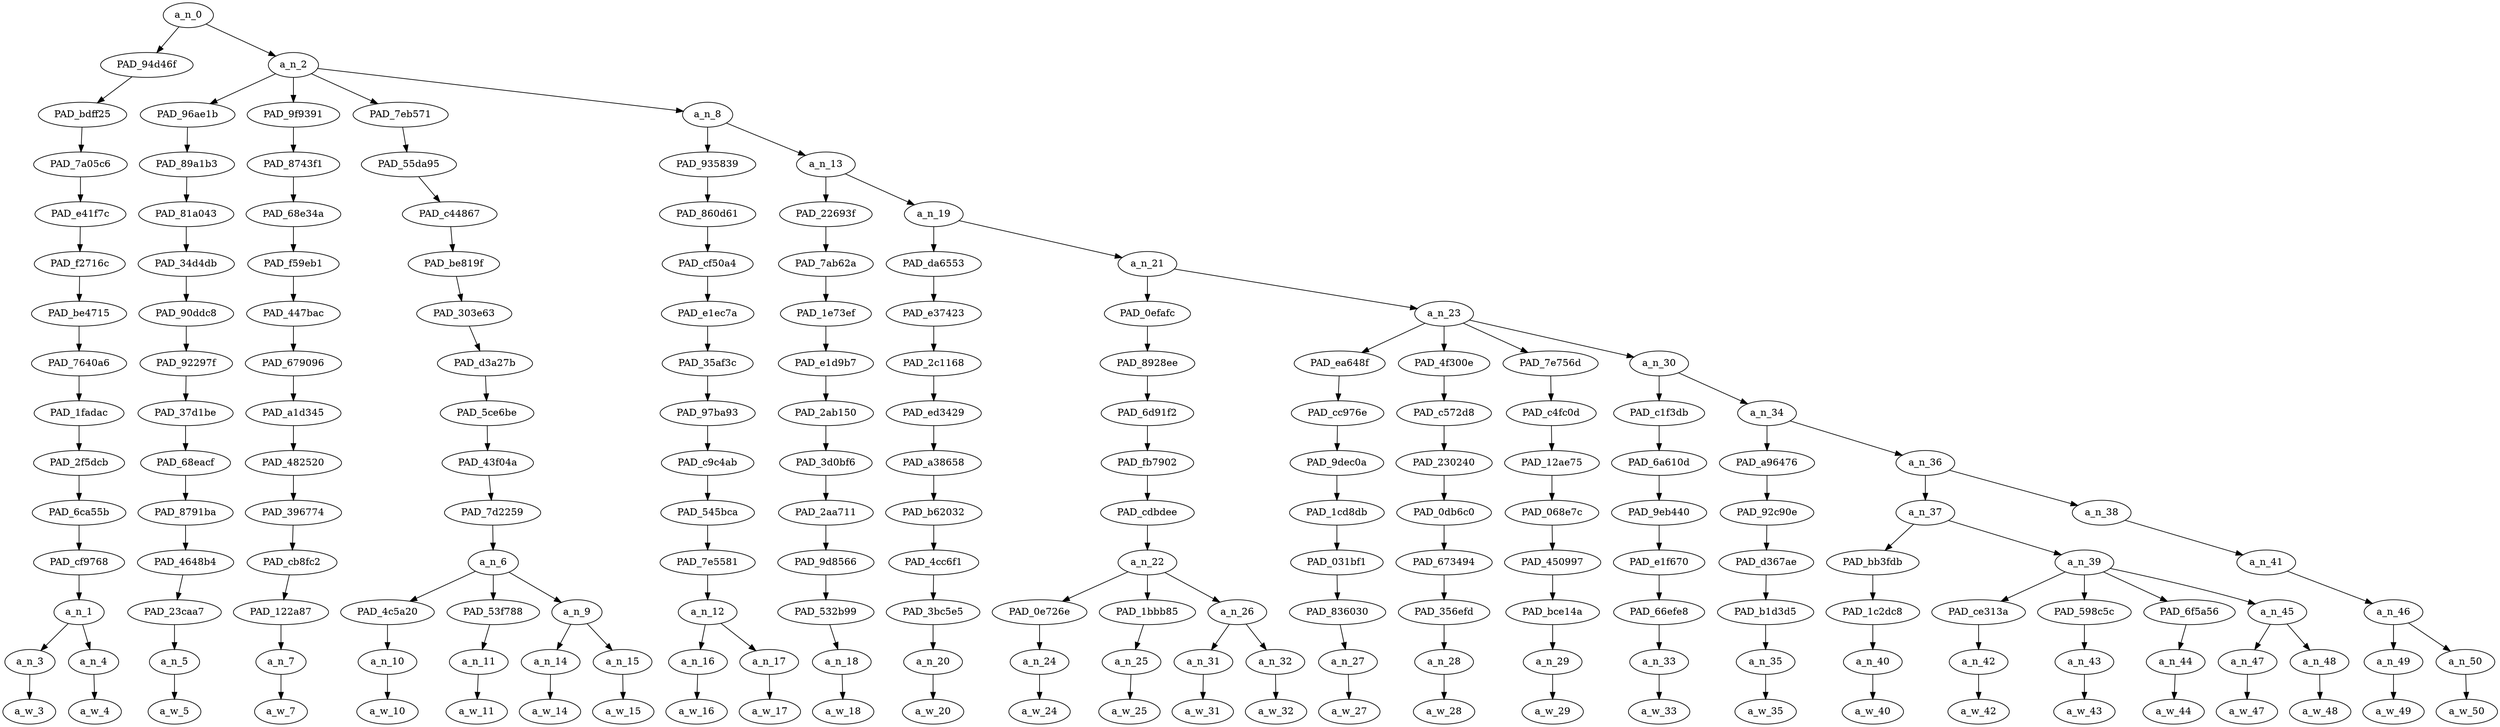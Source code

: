 strict digraph "" {
	a_n_0	[div_dir=1,
		index=0,
		level=14,
		pos="3.2382354736328125,14!",
		text_span="[0, 1, 2, 3, 4, 5, 6, 7, 8, 9, 10, 11, 12, 13, 14, 15, 16, 17, 18, 19, 20, 21, 22, 23, 24, 25, 26, 27, 28]",
		value=1.00000000];
	PAD_94d46f	[div_dir=-1,
		index=0,
		level=13,
		pos="0.5,13!",
		text_span="[0, 1]",
		value=0.05455830];
	a_n_0 -> PAD_94d46f;
	a_n_2	[div_dir=1,
		index=1,
		level=13,
		pos="5.976470947265625,13!",
		text_span="[2, 3, 4, 5, 6, 7, 8, 9, 10, 11, 12, 13, 14, 15, 16, 17, 18, 19, 20, 21, 22, 23, 24, 25, 26, 27, 28]",
		value=0.94533262];
	a_n_0 -> a_n_2;
	PAD_bdff25	[div_dir=-1,
		index=0,
		level=12,
		pos="0.5,12!",
		text_span="[0, 1]",
		value=0.05455830];
	PAD_94d46f -> PAD_bdff25;
	PAD_7a05c6	[div_dir=-1,
		index=0,
		level=11,
		pos="0.5,11!",
		text_span="[0, 1]",
		value=0.05455830];
	PAD_bdff25 -> PAD_7a05c6;
	PAD_e41f7c	[div_dir=-1,
		index=0,
		level=10,
		pos="0.5,10!",
		text_span="[0, 1]",
		value=0.05455830];
	PAD_7a05c6 -> PAD_e41f7c;
	PAD_f2716c	[div_dir=-1,
		index=0,
		level=9,
		pos="0.5,9!",
		text_span="[0, 1]",
		value=0.05455830];
	PAD_e41f7c -> PAD_f2716c;
	PAD_be4715	[div_dir=-1,
		index=0,
		level=8,
		pos="0.5,8!",
		text_span="[0, 1]",
		value=0.05455830];
	PAD_f2716c -> PAD_be4715;
	PAD_7640a6	[div_dir=-1,
		index=0,
		level=7,
		pos="0.5,7!",
		text_span="[0, 1]",
		value=0.05455830];
	PAD_be4715 -> PAD_7640a6;
	PAD_1fadac	[div_dir=-1,
		index=0,
		level=6,
		pos="0.5,6!",
		text_span="[0, 1]",
		value=0.05455830];
	PAD_7640a6 -> PAD_1fadac;
	PAD_2f5dcb	[div_dir=-1,
		index=0,
		level=5,
		pos="0.5,5!",
		text_span="[0, 1]",
		value=0.05455830];
	PAD_1fadac -> PAD_2f5dcb;
	PAD_6ca55b	[div_dir=-1,
		index=0,
		level=4,
		pos="0.5,4!",
		text_span="[0, 1]",
		value=0.05455830];
	PAD_2f5dcb -> PAD_6ca55b;
	PAD_cf9768	[div_dir=-1,
		index=0,
		level=3,
		pos="0.5,3!",
		text_span="[0, 1]",
		value=0.05455830];
	PAD_6ca55b -> PAD_cf9768;
	a_n_1	[div_dir=-1,
		index=0,
		level=2,
		pos="0.5,2!",
		text_span="[0, 1]",
		value=0.05455830];
	PAD_cf9768 -> a_n_1;
	a_n_3	[div_dir=-1,
		index=0,
		level=1,
		pos="0.0,1!",
		text_span="[0]",
		value=0.03410244];
	a_n_1 -> a_n_3;
	a_n_4	[div_dir=1,
		index=1,
		level=1,
		pos="1.0,1!",
		text_span="[1]",
		value=0.02033975];
	a_n_1 -> a_n_4;
	a_w_3	[div_dir=0,
		index=0,
		level=0,
		pos="0,0!",
		text_span="[0]",
		value=ion];
	a_n_3 -> a_w_3;
	a_w_4	[div_dir=0,
		index=1,
		level=0,
		pos="1,0!",
		text_span="[1]",
		value=wanna];
	a_n_4 -> a_w_4;
	PAD_96ae1b	[div_dir=-1,
		index=1,
		level=12,
		pos="2.0,12!",
		text_span="[2]",
		value=0.02026749];
	a_n_2 -> PAD_96ae1b;
	PAD_9f9391	[div_dir=-1,
		index=3,
		level=12,
		pos="7.0,12!",
		text_span="[7]",
		value=0.01647591];
	a_n_2 -> PAD_9f9391;
	PAD_7eb571	[div_dir=1,
		index=2,
		level=12,
		pos="4.833333333333333,12!",
		text_span="[3, 4, 5, 6]",
		value=0.25265501];
	a_n_2 -> PAD_7eb571;
	a_n_8	[div_dir=1,
		index=4,
		level=12,
		pos="10.072550455729166,12!",
		text_span="[8, 9, 10, 11, 12, 13, 14, 15, 16, 17, 18, 19, 20, 21, 22, 23, 24, 25, 26, 27, 28]",
		value=0.65579349];
	a_n_2 -> a_n_8;
	PAD_89a1b3	[div_dir=-1,
		index=1,
		level=11,
		pos="2.0,11!",
		text_span="[2]",
		value=0.02026749];
	PAD_96ae1b -> PAD_89a1b3;
	PAD_81a043	[div_dir=-1,
		index=1,
		level=10,
		pos="2.0,10!",
		text_span="[2]",
		value=0.02026749];
	PAD_89a1b3 -> PAD_81a043;
	PAD_34d4db	[div_dir=-1,
		index=1,
		level=9,
		pos="2.0,9!",
		text_span="[2]",
		value=0.02026749];
	PAD_81a043 -> PAD_34d4db;
	PAD_90ddc8	[div_dir=-1,
		index=1,
		level=8,
		pos="2.0,8!",
		text_span="[2]",
		value=0.02026749];
	PAD_34d4db -> PAD_90ddc8;
	PAD_92297f	[div_dir=-1,
		index=1,
		level=7,
		pos="2.0,7!",
		text_span="[2]",
		value=0.02026749];
	PAD_90ddc8 -> PAD_92297f;
	PAD_37d1be	[div_dir=-1,
		index=1,
		level=6,
		pos="2.0,6!",
		text_span="[2]",
		value=0.02026749];
	PAD_92297f -> PAD_37d1be;
	PAD_68eacf	[div_dir=-1,
		index=1,
		level=5,
		pos="2.0,5!",
		text_span="[2]",
		value=0.02026749];
	PAD_37d1be -> PAD_68eacf;
	PAD_8791ba	[div_dir=-1,
		index=1,
		level=4,
		pos="2.0,4!",
		text_span="[2]",
		value=0.02026749];
	PAD_68eacf -> PAD_8791ba;
	PAD_4648b4	[div_dir=-1,
		index=1,
		level=3,
		pos="2.0,3!",
		text_span="[2]",
		value=0.02026749];
	PAD_8791ba -> PAD_4648b4;
	PAD_23caa7	[div_dir=-1,
		index=1,
		level=2,
		pos="2.0,2!",
		text_span="[2]",
		value=0.02026749];
	PAD_4648b4 -> PAD_23caa7;
	a_n_5	[div_dir=-1,
		index=2,
		level=1,
		pos="2.0,1!",
		text_span="[2]",
		value=0.02026749];
	PAD_23caa7 -> a_n_5;
	a_w_5	[div_dir=0,
		index=2,
		level=0,
		pos="2,0!",
		text_span="[2]",
		value=hear];
	a_n_5 -> a_w_5;
	PAD_8743f1	[div_dir=-1,
		index=3,
		level=11,
		pos="7.0,11!",
		text_span="[7]",
		value=0.01647591];
	PAD_9f9391 -> PAD_8743f1;
	PAD_68e34a	[div_dir=-1,
		index=3,
		level=10,
		pos="7.0,10!",
		text_span="[7]",
		value=0.01647591];
	PAD_8743f1 -> PAD_68e34a;
	PAD_f59eb1	[div_dir=-1,
		index=3,
		level=9,
		pos="7.0,9!",
		text_span="[7]",
		value=0.01647591];
	PAD_68e34a -> PAD_f59eb1;
	PAD_447bac	[div_dir=-1,
		index=3,
		level=8,
		pos="7.0,8!",
		text_span="[7]",
		value=0.01647591];
	PAD_f59eb1 -> PAD_447bac;
	PAD_679096	[div_dir=-1,
		index=3,
		level=7,
		pos="7.0,7!",
		text_span="[7]",
		value=0.01647591];
	PAD_447bac -> PAD_679096;
	PAD_a1d345	[div_dir=-1,
		index=3,
		level=6,
		pos="7.0,6!",
		text_span="[7]",
		value=0.01647591];
	PAD_679096 -> PAD_a1d345;
	PAD_482520	[div_dir=-1,
		index=3,
		level=5,
		pos="7.0,5!",
		text_span="[7]",
		value=0.01647591];
	PAD_a1d345 -> PAD_482520;
	PAD_396774	[div_dir=-1,
		index=3,
		level=4,
		pos="7.0,4!",
		text_span="[7]",
		value=0.01647591];
	PAD_482520 -> PAD_396774;
	PAD_cb8fc2	[div_dir=-1,
		index=3,
		level=3,
		pos="7.0,3!",
		text_span="[7]",
		value=0.01647591];
	PAD_396774 -> PAD_cb8fc2;
	PAD_122a87	[div_dir=-1,
		index=5,
		level=2,
		pos="7.0,2!",
		text_span="[7]",
		value=0.01647591];
	PAD_cb8fc2 -> PAD_122a87;
	a_n_7	[div_dir=-1,
		index=7,
		level=1,
		pos="7.0,1!",
		text_span="[7]",
		value=0.01647591];
	PAD_122a87 -> a_n_7;
	a_w_7	[div_dir=0,
		index=7,
		level=0,
		pos="7,0!",
		text_span="[7]",
		value=now];
	a_n_7 -> a_w_7;
	PAD_55da95	[div_dir=1,
		index=2,
		level=11,
		pos="4.833333333333333,11!",
		text_span="[3, 4, 5, 6]",
		value=0.25265501];
	PAD_7eb571 -> PAD_55da95;
	PAD_c44867	[div_dir=1,
		index=2,
		level=10,
		pos="4.833333333333333,10!",
		text_span="[3, 4, 5, 6]",
		value=0.25265501];
	PAD_55da95 -> PAD_c44867;
	PAD_be819f	[div_dir=1,
		index=2,
		level=9,
		pos="4.833333333333333,9!",
		text_span="[3, 4, 5, 6]",
		value=0.25265501];
	PAD_c44867 -> PAD_be819f;
	PAD_303e63	[div_dir=1,
		index=2,
		level=8,
		pos="4.833333333333333,8!",
		text_span="[3, 4, 5, 6]",
		value=0.25265501];
	PAD_be819f -> PAD_303e63;
	PAD_d3a27b	[div_dir=1,
		index=2,
		level=7,
		pos="4.833333333333333,7!",
		text_span="[3, 4, 5, 6]",
		value=0.25265501];
	PAD_303e63 -> PAD_d3a27b;
	PAD_5ce6be	[div_dir=1,
		index=2,
		level=6,
		pos="4.833333333333333,6!",
		text_span="[3, 4, 5, 6]",
		value=0.25265501];
	PAD_d3a27b -> PAD_5ce6be;
	PAD_43f04a	[div_dir=1,
		index=2,
		level=5,
		pos="4.833333333333333,5!",
		text_span="[3, 4, 5, 6]",
		value=0.25265501];
	PAD_5ce6be -> PAD_43f04a;
	PAD_7d2259	[div_dir=1,
		index=2,
		level=4,
		pos="4.833333333333333,4!",
		text_span="[3, 4, 5, 6]",
		value=0.25265501];
	PAD_43f04a -> PAD_7d2259;
	a_n_6	[div_dir=1,
		index=2,
		level=3,
		pos="4.833333333333333,3!",
		text_span="[3, 4, 5, 6]",
		value=0.25265501];
	PAD_7d2259 -> a_n_6;
	PAD_4c5a20	[div_dir=1,
		index=3,
		level=2,
		pos="5.0,2!",
		text_span="[5]",
		value=0.11695664];
	a_n_6 -> PAD_4c5a20;
	PAD_53f788	[div_dir=-1,
		index=4,
		level=2,
		pos="6.0,2!",
		text_span="[6]",
		value=0.08930340];
	a_n_6 -> PAD_53f788;
	a_n_9	[div_dir=-1,
		index=2,
		level=2,
		pos="3.5,2!",
		text_span="[3, 4]",
		value=0.04622752];
	a_n_6 -> a_n_9;
	a_n_10	[div_dir=1,
		index=5,
		level=1,
		pos="5.0,1!",
		text_span="[5]",
		value=0.11695664];
	PAD_4c5a20 -> a_n_10;
	a_w_10	[div_dir=0,
		index=5,
		level=0,
		pos="5,0!",
		text_span="[5]",
		value=stripper];
	a_n_10 -> a_w_10;
	a_n_11	[div_dir=-1,
		index=6,
		level=1,
		pos="6.0,1!",
		text_span="[6]",
		value=0.08930340];
	PAD_53f788 -> a_n_11;
	a_w_11	[div_dir=0,
		index=6,
		level=0,
		pos="6,0!",
		text_span="[6]",
		value=slander];
	a_n_11 -> a_w_11;
	a_n_14	[div_dir=-1,
		index=3,
		level=1,
		pos="3.0,1!",
		text_span="[3]",
		value=0.01792530];
	a_n_9 -> a_n_14;
	a_n_15	[div_dir=-1,
		index=4,
		level=1,
		pos="4.0,1!",
		text_span="[4]",
		value=0.02820383];
	a_n_9 -> a_n_15;
	a_w_14	[div_dir=0,
		index=3,
		level=0,
		pos="3,0!",
		text_span="[3]",
		value=no];
	a_n_14 -> a_w_14;
	a_w_15	[div_dir=0,
		index=4,
		level=0,
		pos="4,0!",
		text_span="[4]",
		value=more];
	a_n_15 -> a_w_15;
	PAD_935839	[div_dir=-1,
		index=4,
		level=11,
		pos="8.5,11!",
		text_span="[8, 9]",
		value=0.02333444];
	a_n_8 -> PAD_935839;
	a_n_13	[div_dir=1,
		index=5,
		level=11,
		pos="11.645100911458332,11!",
		text_span="[10, 11, 12, 13, 14, 15, 16, 17, 18, 19, 20, 21, 22, 23, 24, 25, 26, 27, 28]",
		value=0.63236711];
	a_n_8 -> a_n_13;
	PAD_860d61	[div_dir=-1,
		index=4,
		level=10,
		pos="8.5,10!",
		text_span="[8, 9]",
		value=0.02333444];
	PAD_935839 -> PAD_860d61;
	PAD_cf50a4	[div_dir=-1,
		index=4,
		level=9,
		pos="8.5,9!",
		text_span="[8, 9]",
		value=0.02333444];
	PAD_860d61 -> PAD_cf50a4;
	PAD_e1ec7a	[div_dir=-1,
		index=4,
		level=8,
		pos="8.5,8!",
		text_span="[8, 9]",
		value=0.02333444];
	PAD_cf50a4 -> PAD_e1ec7a;
	PAD_35af3c	[div_dir=-1,
		index=4,
		level=7,
		pos="8.5,7!",
		text_span="[8, 9]",
		value=0.02333444];
	PAD_e1ec7a -> PAD_35af3c;
	PAD_97ba93	[div_dir=-1,
		index=4,
		level=6,
		pos="8.5,6!",
		text_span="[8, 9]",
		value=0.02333444];
	PAD_35af3c -> PAD_97ba93;
	PAD_c9c4ab	[div_dir=-1,
		index=4,
		level=5,
		pos="8.5,5!",
		text_span="[8, 9]",
		value=0.02333444];
	PAD_97ba93 -> PAD_c9c4ab;
	PAD_545bca	[div_dir=-1,
		index=4,
		level=4,
		pos="8.5,4!",
		text_span="[8, 9]",
		value=0.02333444];
	PAD_c9c4ab -> PAD_545bca;
	PAD_7e5581	[div_dir=-1,
		index=4,
		level=3,
		pos="8.5,3!",
		text_span="[8, 9]",
		value=0.02333444];
	PAD_545bca -> PAD_7e5581;
	a_n_12	[div_dir=-1,
		index=6,
		level=2,
		pos="8.5,2!",
		text_span="[8, 9]",
		value=0.02333444];
	PAD_7e5581 -> a_n_12;
	a_n_16	[div_dir=-1,
		index=8,
		level=1,
		pos="8.0,1!",
		text_span="[8]",
		value=0.01278967];
	a_n_12 -> a_n_16;
	a_n_17	[div_dir=-1,
		index=9,
		level=1,
		pos="9.0,1!",
		text_span="[9]",
		value=0.01051247];
	a_n_12 -> a_n_17;
	a_w_16	[div_dir=0,
		index=8,
		level=0,
		pos="8,0!",
		text_span="[8]",
		value=you];
	a_n_16 -> a_w_16;
	a_w_17	[div_dir=0,
		index=9,
		level=0,
		pos="9,0!",
		text_span="[9]",
		value=all];
	a_n_17 -> a_w_17;
	PAD_22693f	[div_dir=-1,
		index=5,
		level=10,
		pos="10.0,10!",
		text_span="[10]",
		value=0.01177311];
	a_n_13 -> PAD_22693f;
	a_n_19	[div_dir=1,
		index=6,
		level=10,
		pos="13.290201822916666,10!",
		text_span="[11, 12, 13, 14, 15, 16, 17, 18, 19, 20, 21, 22, 23, 24, 25, 26, 27, 28]",
		value=0.62048807];
	a_n_13 -> a_n_19;
	PAD_7ab62a	[div_dir=-1,
		index=5,
		level=9,
		pos="10.0,9!",
		text_span="[10]",
		value=0.01177311];
	PAD_22693f -> PAD_7ab62a;
	PAD_1e73ef	[div_dir=-1,
		index=5,
		level=8,
		pos="10.0,8!",
		text_span="[10]",
		value=0.01177311];
	PAD_7ab62a -> PAD_1e73ef;
	PAD_e1d9b7	[div_dir=-1,
		index=5,
		level=7,
		pos="10.0,7!",
		text_span="[10]",
		value=0.01177311];
	PAD_1e73ef -> PAD_e1d9b7;
	PAD_2ab150	[div_dir=-1,
		index=5,
		level=6,
		pos="10.0,6!",
		text_span="[10]",
		value=0.01177311];
	PAD_e1d9b7 -> PAD_2ab150;
	PAD_3d0bf6	[div_dir=-1,
		index=5,
		level=5,
		pos="10.0,5!",
		text_span="[10]",
		value=0.01177311];
	PAD_2ab150 -> PAD_3d0bf6;
	PAD_2aa711	[div_dir=-1,
		index=5,
		level=4,
		pos="10.0,4!",
		text_span="[10]",
		value=0.01177311];
	PAD_3d0bf6 -> PAD_2aa711;
	PAD_9d8566	[div_dir=-1,
		index=5,
		level=3,
		pos="10.0,3!",
		text_span="[10]",
		value=0.01177311];
	PAD_2aa711 -> PAD_9d8566;
	PAD_532b99	[div_dir=-1,
		index=7,
		level=2,
		pos="10.0,2!",
		text_span="[10]",
		value=0.01177311];
	PAD_9d8566 -> PAD_532b99;
	a_n_18	[div_dir=-1,
		index=10,
		level=1,
		pos="10.0,1!",
		text_span="[10]",
		value=0.01177311];
	PAD_532b99 -> a_n_18;
	a_w_18	[div_dir=0,
		index=10,
		level=0,
		pos="10,0!",
		text_span="[10]",
		value=see];
	a_n_18 -> a_w_18;
	PAD_da6553	[div_dir=-1,
		index=6,
		level=9,
		pos="11.0,9!",
		text_span="[11]",
		value=0.01256707];
	a_n_19 -> PAD_da6553;
	a_n_21	[div_dir=1,
		index=7,
		level=9,
		pos="15.580403645833332,9!",
		text_span="[12, 13, 14, 15, 16, 17, 18, 19, 20, 21, 22, 23, 24, 25, 26, 27, 28]",
		value=0.60780203];
	a_n_19 -> a_n_21;
	PAD_e37423	[div_dir=-1,
		index=6,
		level=8,
		pos="11.0,8!",
		text_span="[11]",
		value=0.01256707];
	PAD_da6553 -> PAD_e37423;
	PAD_2c1168	[div_dir=-1,
		index=6,
		level=7,
		pos="11.0,7!",
		text_span="[11]",
		value=0.01256707];
	PAD_e37423 -> PAD_2c1168;
	PAD_ed3429	[div_dir=-1,
		index=6,
		level=6,
		pos="11.0,6!",
		text_span="[11]",
		value=0.01256707];
	PAD_2c1168 -> PAD_ed3429;
	PAD_a38658	[div_dir=-1,
		index=6,
		level=5,
		pos="11.0,5!",
		text_span="[11]",
		value=0.01256707];
	PAD_ed3429 -> PAD_a38658;
	PAD_b62032	[div_dir=-1,
		index=6,
		level=4,
		pos="11.0,4!",
		text_span="[11]",
		value=0.01256707];
	PAD_a38658 -> PAD_b62032;
	PAD_4cc6f1	[div_dir=-1,
		index=6,
		level=3,
		pos="11.0,3!",
		text_span="[11]",
		value=0.01256707];
	PAD_b62032 -> PAD_4cc6f1;
	PAD_3bc5e5	[div_dir=-1,
		index=8,
		level=2,
		pos="11.0,2!",
		text_span="[11]",
		value=0.01256707];
	PAD_4cc6f1 -> PAD_3bc5e5;
	a_n_20	[div_dir=-1,
		index=11,
		level=1,
		pos="11.0,1!",
		text_span="[11]",
		value=0.01256707];
	PAD_3bc5e5 -> a_n_20;
	a_w_20	[div_dir=0,
		index=11,
		level=0,
		pos="11,0!",
		text_span="[11]",
		value=why];
	a_n_20 -> a_w_20;
	PAD_0efafc	[div_dir=-1,
		index=7,
		level=8,
		pos="13.166666666666666,8!",
		text_span="[12, 13, 14, 15]",
		value=0.06312539];
	a_n_21 -> PAD_0efafc;
	a_n_23	[div_dir=1,
		index=8,
		level=8,
		pos="17.994140625,8!",
		text_span="[16, 17, 18, 19, 20, 21, 22, 23, 24, 25, 26, 27, 28]",
		value=0.54454379];
	a_n_21 -> a_n_23;
	PAD_8928ee	[div_dir=-1,
		index=7,
		level=7,
		pos="13.166666666666666,7!",
		text_span="[12, 13, 14, 15]",
		value=0.06312539];
	PAD_0efafc -> PAD_8928ee;
	PAD_6d91f2	[div_dir=-1,
		index=7,
		level=6,
		pos="13.166666666666666,6!",
		text_span="[12, 13, 14, 15]",
		value=0.06312539];
	PAD_8928ee -> PAD_6d91f2;
	PAD_fb7902	[div_dir=-1,
		index=7,
		level=5,
		pos="13.166666666666666,5!",
		text_span="[12, 13, 14, 15]",
		value=0.06312539];
	PAD_6d91f2 -> PAD_fb7902;
	PAD_cdbdee	[div_dir=-1,
		index=7,
		level=4,
		pos="13.166666666666666,4!",
		text_span="[12, 13, 14, 15]",
		value=0.06312539];
	PAD_fb7902 -> PAD_cdbdee;
	a_n_22	[div_dir=-1,
		index=7,
		level=3,
		pos="13.166666666666666,3!",
		text_span="[12, 13, 14, 15]",
		value=0.06312539];
	PAD_cdbdee -> a_n_22;
	PAD_0e726e	[div_dir=-1,
		index=9,
		level=2,
		pos="12.0,2!",
		text_span="[12]",
		value=0.01569514];
	a_n_22 -> PAD_0e726e;
	PAD_1bbb85	[div_dir=-1,
		index=10,
		level=2,
		pos="13.0,2!",
		text_span="[13]",
		value=0.01109660];
	a_n_22 -> PAD_1bbb85;
	a_n_26	[div_dir=1,
		index=11,
		level=2,
		pos="14.5,2!",
		text_span="[14, 15]",
		value=0.03629300];
	a_n_22 -> a_n_26;
	a_n_24	[div_dir=-1,
		index=12,
		level=1,
		pos="12.0,1!",
		text_span="[12]",
		value=0.01569514];
	PAD_0e726e -> a_n_24;
	a_w_24	[div_dir=0,
		index=12,
		level=0,
		pos="12,0!",
		text_span="[12]",
		value=we];
	a_n_24 -> a_w_24;
	a_n_25	[div_dir=-1,
		index=13,
		level=1,
		pos="13.0,1!",
		text_span="[13]",
		value=0.01109660];
	PAD_1bbb85 -> a_n_25;
	a_w_25	[div_dir=0,
		index=13,
		level=0,
		pos="13,0!",
		text_span="[13]",
		value=still];
	a_n_25 -> a_w_25;
	a_n_31	[div_dir=-1,
		index=14,
		level=1,
		pos="14.0,1!",
		text_span="[14]",
		value=0.01337749];
	a_n_26 -> a_n_31;
	a_n_32	[div_dir=1,
		index=15,
		level=1,
		pos="15.0,1!",
		text_span="[15]",
		value=0.02291458];
	a_n_26 -> a_n_32;
	a_w_31	[div_dir=0,
		index=14,
		level=0,
		pos="14,0!",
		text_span="[14]",
		value=in];
	a_n_31 -> a_w_31;
	a_w_32	[div_dir=0,
		index=15,
		level=0,
		pos="15,0!",
		text_span="[15]",
		value=business];
	a_n_32 -> a_w_32;
	PAD_ea648f	[div_dir=-1,
		index=8,
		level=7,
		pos="16.0,7!",
		text_span="[16]",
		value=0.02647569];
	a_n_23 -> PAD_ea648f;
	PAD_4f300e	[div_dir=1,
		index=9,
		level=7,
		pos="17.0,7!",
		text_span="[17]",
		value=0.05850176];
	a_n_23 -> PAD_4f300e;
	PAD_7e756d	[div_dir=-1,
		index=10,
		level=7,
		pos="18.0,7!",
		text_span="[18]",
		value=0.03740930];
	a_n_23 -> PAD_7e756d;
	a_n_30	[div_dir=1,
		index=11,
		level=7,
		pos="20.9765625,7!",
		text_span="[19, 20, 21, 22, 23, 24, 25, 26, 27, 28]",
		value=0.42198824];
	a_n_23 -> a_n_30;
	PAD_cc976e	[div_dir=-1,
		index=8,
		level=6,
		pos="16.0,6!",
		text_span="[16]",
		value=0.02647569];
	PAD_ea648f -> PAD_cc976e;
	PAD_9dec0a	[div_dir=-1,
		index=8,
		level=5,
		pos="16.0,5!",
		text_span="[16]",
		value=0.02647569];
	PAD_cc976e -> PAD_9dec0a;
	PAD_1cd8db	[div_dir=-1,
		index=8,
		level=4,
		pos="16.0,4!",
		text_span="[16]",
		value=0.02647569];
	PAD_9dec0a -> PAD_1cd8db;
	PAD_031bf1	[div_dir=-1,
		index=8,
		level=3,
		pos="16.0,3!",
		text_span="[16]",
		value=0.02647569];
	PAD_1cd8db -> PAD_031bf1;
	PAD_836030	[div_dir=-1,
		index=12,
		level=2,
		pos="16.0,2!",
		text_span="[16]",
		value=0.02647569];
	PAD_031bf1 -> PAD_836030;
	a_n_27	[div_dir=-1,
		index=16,
		level=1,
		pos="16.0,1!",
		text_span="[16]",
		value=0.02647569];
	PAD_836030 -> a_n_27;
	a_w_27	[div_dir=0,
		index=16,
		level=0,
		pos="16,0!",
		text_span="[16]",
		value=💀];
	a_n_27 -> a_w_27;
	PAD_c572d8	[div_dir=1,
		index=9,
		level=6,
		pos="17.0,6!",
		text_span="[17]",
		value=0.05850176];
	PAD_4f300e -> PAD_c572d8;
	PAD_230240	[div_dir=1,
		index=9,
		level=5,
		pos="17.0,5!",
		text_span="[17]",
		value=0.05850176];
	PAD_c572d8 -> PAD_230240;
	PAD_0db6c0	[div_dir=1,
		index=9,
		level=4,
		pos="17.0,4!",
		text_span="[17]",
		value=0.05850176];
	PAD_230240 -> PAD_0db6c0;
	PAD_673494	[div_dir=1,
		index=9,
		level=3,
		pos="17.0,3!",
		text_span="[17]",
		value=0.05850176];
	PAD_0db6c0 -> PAD_673494;
	PAD_356efd	[div_dir=1,
		index=13,
		level=2,
		pos="17.0,2!",
		text_span="[17]",
		value=0.05850176];
	PAD_673494 -> PAD_356efd;
	a_n_28	[div_dir=1,
		index=17,
		level=1,
		pos="17.0,1!",
		text_span="[17]",
		value=0.05850176];
	PAD_356efd -> a_n_28;
	a_w_28	[div_dir=0,
		index=17,
		level=0,
		pos="17,0!",
		text_span="[17]",
		value=😂];
	a_n_28 -> a_w_28;
	PAD_c4fc0d	[div_dir=-1,
		index=10,
		level=6,
		pos="18.0,6!",
		text_span="[18]",
		value=0.03740930];
	PAD_7e756d -> PAD_c4fc0d;
	PAD_12ae75	[div_dir=-1,
		index=10,
		level=5,
		pos="18.0,5!",
		text_span="[18]",
		value=0.03740930];
	PAD_c4fc0d -> PAD_12ae75;
	PAD_068e7c	[div_dir=-1,
		index=10,
		level=4,
		pos="18.0,4!",
		text_span="[18]",
		value=0.03740930];
	PAD_12ae75 -> PAD_068e7c;
	PAD_450997	[div_dir=-1,
		index=10,
		level=3,
		pos="18.0,3!",
		text_span="[18]",
		value=0.03740930];
	PAD_068e7c -> PAD_450997;
	PAD_bce14a	[div_dir=-1,
		index=14,
		level=2,
		pos="18.0,2!",
		text_span="[18]",
		value=0.03740930];
	PAD_450997 -> PAD_bce14a;
	a_n_29	[div_dir=-1,
		index=18,
		level=1,
		pos="18.0,1!",
		text_span="[18]",
		value=0.03740930];
	PAD_bce14a -> a_n_29;
	a_w_29	[div_dir=0,
		index=18,
		level=0,
		pos="18,0!",
		text_span="[18]",
		value=😂1];
	a_n_29 -> a_w_29;
	PAD_c1f3db	[div_dir=1,
		index=11,
		level=6,
		pos="19.0,6!",
		text_span="[19]",
		value=0.16387854];
	a_n_30 -> PAD_c1f3db;
	a_n_34	[div_dir=1,
		index=12,
		level=6,
		pos="22.953125,6!",
		text_span="[20, 21, 22, 23, 24, 25, 26, 27, 28]",
		value=0.25794953];
	a_n_30 -> a_n_34;
	PAD_6a610d	[div_dir=1,
		index=11,
		level=5,
		pos="19.0,5!",
		text_span="[19]",
		value=0.16387854];
	PAD_c1f3db -> PAD_6a610d;
	PAD_9eb440	[div_dir=1,
		index=11,
		level=4,
		pos="19.0,4!",
		text_span="[19]",
		value=0.16387854];
	PAD_6a610d -> PAD_9eb440;
	PAD_e1f670	[div_dir=1,
		index=11,
		level=3,
		pos="19.0,3!",
		text_span="[19]",
		value=0.16387854];
	PAD_9eb440 -> PAD_e1f670;
	PAD_66efe8	[div_dir=1,
		index=15,
		level=2,
		pos="19.0,2!",
		text_span="[19]",
		value=0.16387854];
	PAD_e1f670 -> PAD_66efe8;
	a_n_33	[div_dir=1,
		index=19,
		level=1,
		pos="19.0,1!",
		text_span="[19]",
		value=0.16387854];
	PAD_66efe8 -> a_n_33;
	a_w_33	[div_dir=0,
		index=19,
		level=0,
		pos="19,0!",
		text_span="[19]",
		value=niggas];
	a_n_33 -> a_w_33;
	PAD_a96476	[div_dir=1,
		index=12,
		level=5,
		pos="20.0,5!",
		text_span="[20]",
		value=0.02129346];
	a_n_34 -> PAD_a96476;
	a_n_36	[div_dir=1,
		index=13,
		level=5,
		pos="25.90625,5!",
		text_span="[21, 22, 23, 24, 25, 26, 27, 28]",
		value=0.23657278];
	a_n_34 -> a_n_36;
	PAD_92c90e	[div_dir=1,
		index=12,
		level=4,
		pos="20.0,4!",
		text_span="[20]",
		value=0.02129346];
	PAD_a96476 -> PAD_92c90e;
	PAD_d367ae	[div_dir=1,
		index=12,
		level=3,
		pos="20.0,3!",
		text_span="[20]",
		value=0.02129346];
	PAD_92c90e -> PAD_d367ae;
	PAD_b1d3d5	[div_dir=1,
		index=16,
		level=2,
		pos="20.0,2!",
		text_span="[20]",
		value=0.02129346];
	PAD_d367ae -> PAD_b1d3d5;
	a_n_35	[div_dir=1,
		index=20,
		level=1,
		pos="20.0,1!",
		text_span="[20]",
		value=0.02129346];
	PAD_b1d3d5 -> a_n_35;
	a_w_35	[div_dir=0,
		index=20,
		level=0,
		pos="20,0!",
		text_span="[20]",
		value=be];
	a_n_35 -> a_w_35;
	a_n_37	[div_dir=1,
		index=13,
		level=4,
		pos="24.3125,4!",
		text_span="[21, 22, 23, 24, 25, 26]",
		value=0.17201526];
	a_n_36 -> a_n_37;
	a_n_38	[div_dir=1,
		index=14,
		level=4,
		pos="27.5,4!",
		text_span="[27, 28]",
		value=0.06449728];
	a_n_36 -> a_n_38;
	PAD_bb3fdb	[div_dir=-1,
		index=14,
		level=3,
		pos="26.0,3!",
		text_span="[26]",
		value=0.02562971];
	a_n_37 -> PAD_bb3fdb;
	a_n_39	[div_dir=1,
		index=13,
		level=3,
		pos="22.625,3!",
		text_span="[21, 22, 23, 24, 25]",
		value=0.14634085];
	a_n_37 -> a_n_39;
	PAD_1c2dc8	[div_dir=-1,
		index=21,
		level=2,
		pos="26.0,2!",
		text_span="[26]",
		value=0.02562971];
	PAD_bb3fdb -> PAD_1c2dc8;
	a_n_40	[div_dir=-1,
		index=26,
		level=1,
		pos="26.0,1!",
		text_span="[26]",
		value=0.02562971];
	PAD_1c2dc8 -> a_n_40;
	a_w_40	[div_dir=0,
		index=26,
		level=0,
		pos="26,0!",
		text_span="[26]",
		value=ones];
	a_n_40 -> a_w_40;
	PAD_ce313a	[div_dir=-1,
		index=17,
		level=2,
		pos="21.0,2!",
		text_span="[21]",
		value=0.02222476];
	a_n_39 -> PAD_ce313a;
	PAD_598c5c	[div_dir=1,
		index=18,
		level=2,
		pos="22.0,2!",
		text_span="[22]",
		value=0.05344028];
	a_n_39 -> PAD_598c5c;
	PAD_6f5a56	[div_dir=1,
		index=19,
		level=2,
		pos="23.0,2!",
		text_span="[23]",
		value=0.02021173];
	a_n_39 -> PAD_6f5a56;
	a_n_45	[div_dir=1,
		index=20,
		level=2,
		pos="24.5,2!",
		text_span="[24, 25]",
		value=0.05039845];
	a_n_39 -> a_n_45;
	a_n_42	[div_dir=-1,
		index=21,
		level=1,
		pos="21.0,1!",
		text_span="[21]",
		value=0.02222476];
	PAD_ce313a -> a_n_42;
	a_w_42	[div_dir=0,
		index=21,
		level=0,
		pos="21,0!",
		text_span="[21]",
		value=overly];
	a_n_42 -> a_w_42;
	a_n_43	[div_dir=1,
		index=22,
		level=1,
		pos="22.0,1!",
		text_span="[22]",
		value=0.05344028];
	PAD_598c5c -> a_n_43;
	a_w_43	[div_dir=0,
		index=22,
		level=0,
		pos="22,0!",
		text_span="[22]",
		value=horny];
	a_n_43 -> a_w_43;
	a_n_44	[div_dir=1,
		index=23,
		level=1,
		pos="23.0,1!",
		text_span="[23]",
		value=0.02021173];
	PAD_6f5a56 -> a_n_44;
	a_w_44	[div_dir=0,
		index=23,
		level=0,
		pos="23,0!",
		text_span="[23]",
		value=and];
	a_n_44 -> a_w_44;
	a_n_47	[div_dir=-1,
		index=24,
		level=1,
		pos="24.0,1!",
		text_span="[24]",
		value=0.02831650];
	a_n_45 -> a_n_47;
	a_n_48	[div_dir=1,
		index=25,
		level=1,
		pos="25.0,1!",
		text_span="[25]",
		value=0.02203651];
	a_n_45 -> a_n_48;
	a_w_47	[div_dir=0,
		index=24,
		level=0,
		pos="24,0!",
		text_span="[24]",
		value=green];
	a_n_47 -> a_w_47;
	a_w_48	[div_dir=0,
		index=25,
		level=0,
		pos="25,0!",
		text_span="[25]",
		value=easiest];
	a_n_48 -> a_w_48;
	a_n_41	[div_dir=1,
		index=15,
		level=3,
		pos="27.5,3!",
		text_span="[27, 28]",
		value=0.06445662];
	a_n_38 -> a_n_41;
	a_n_46	[div_dir=1,
		index=22,
		level=2,
		pos="27.5,2!",
		text_span="[27, 28]",
		value=0.06441596];
	a_n_41 -> a_n_46;
	a_n_49	[div_dir=1,
		index=27,
		level=1,
		pos="27.0,1!",
		text_span="[27]",
		value=0.01439215];
	a_n_46 -> a_n_49;
	a_n_50	[div_dir=1,
		index=28,
		level=1,
		pos="28.0,1!",
		text_span="[28]",
		value=0.04998315];
	a_n_46 -> a_n_50;
	a_w_49	[div_dir=0,
		index=27,
		level=0,
		pos="27,0!",
		text_span="[27]",
		value=to];
	a_n_49 -> a_w_49;
	a_w_50	[div_dir=0,
		index=28,
		level=0,
		pos="28,0!",
		text_span="[28]",
		value=dictate];
	a_n_50 -> a_w_50;
}
